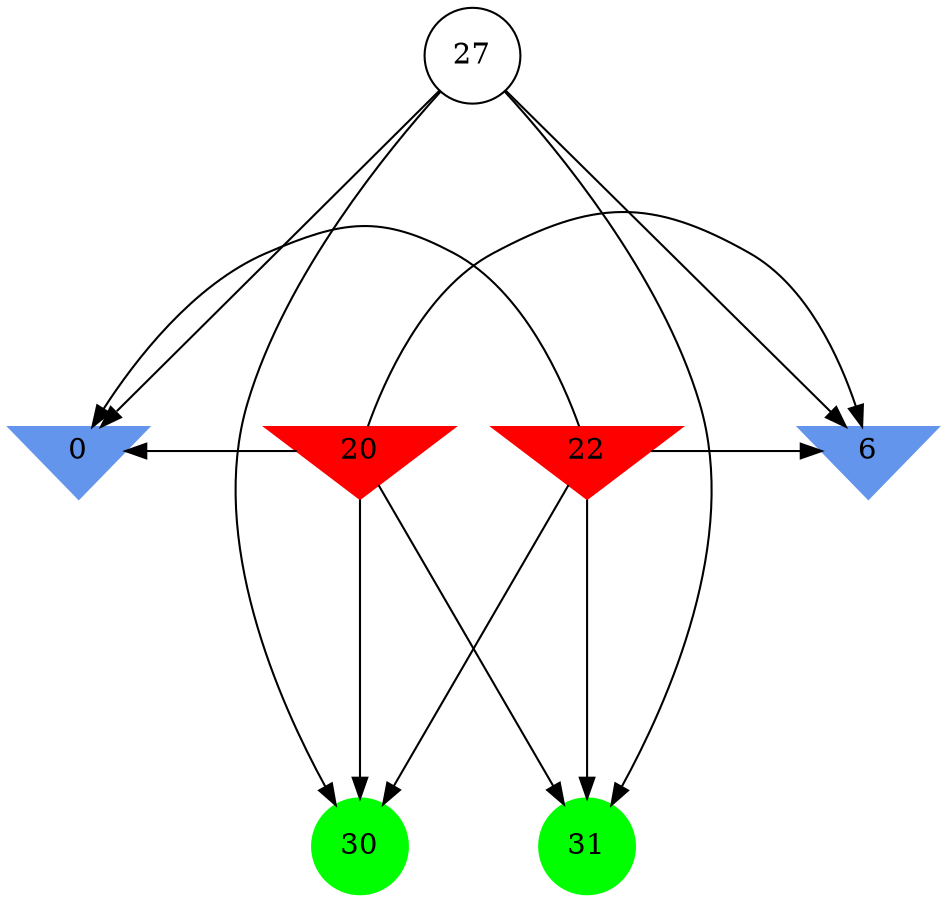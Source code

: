 digraph brain {
	ranksep=2.0;
	0 [shape=invtriangle,style=filled,color=cornflowerblue];
	6 [shape=invtriangle,style=filled,color=cornflowerblue];
	20 [shape=invtriangle,style=filled,color=red];
	22 [shape=invtriangle,style=filled,color=red];
	27 [shape=circle,color=black];
	30 [shape=circle,style=filled,color=green];
	31 [shape=circle,style=filled,color=green];
	20	->	6;
	20	->	30;
	20	->	0;
	20	->	31;
	27	->	6;
	27	->	30;
	27	->	0;
	27	->	31;
	22	->	6;
	22	->	30;
	22	->	0;
	22	->	31;
	{ rank=same; 0; 6; 20; 22; }
	{ rank=same; 27; }
	{ rank=same; 30; 31; }
}
